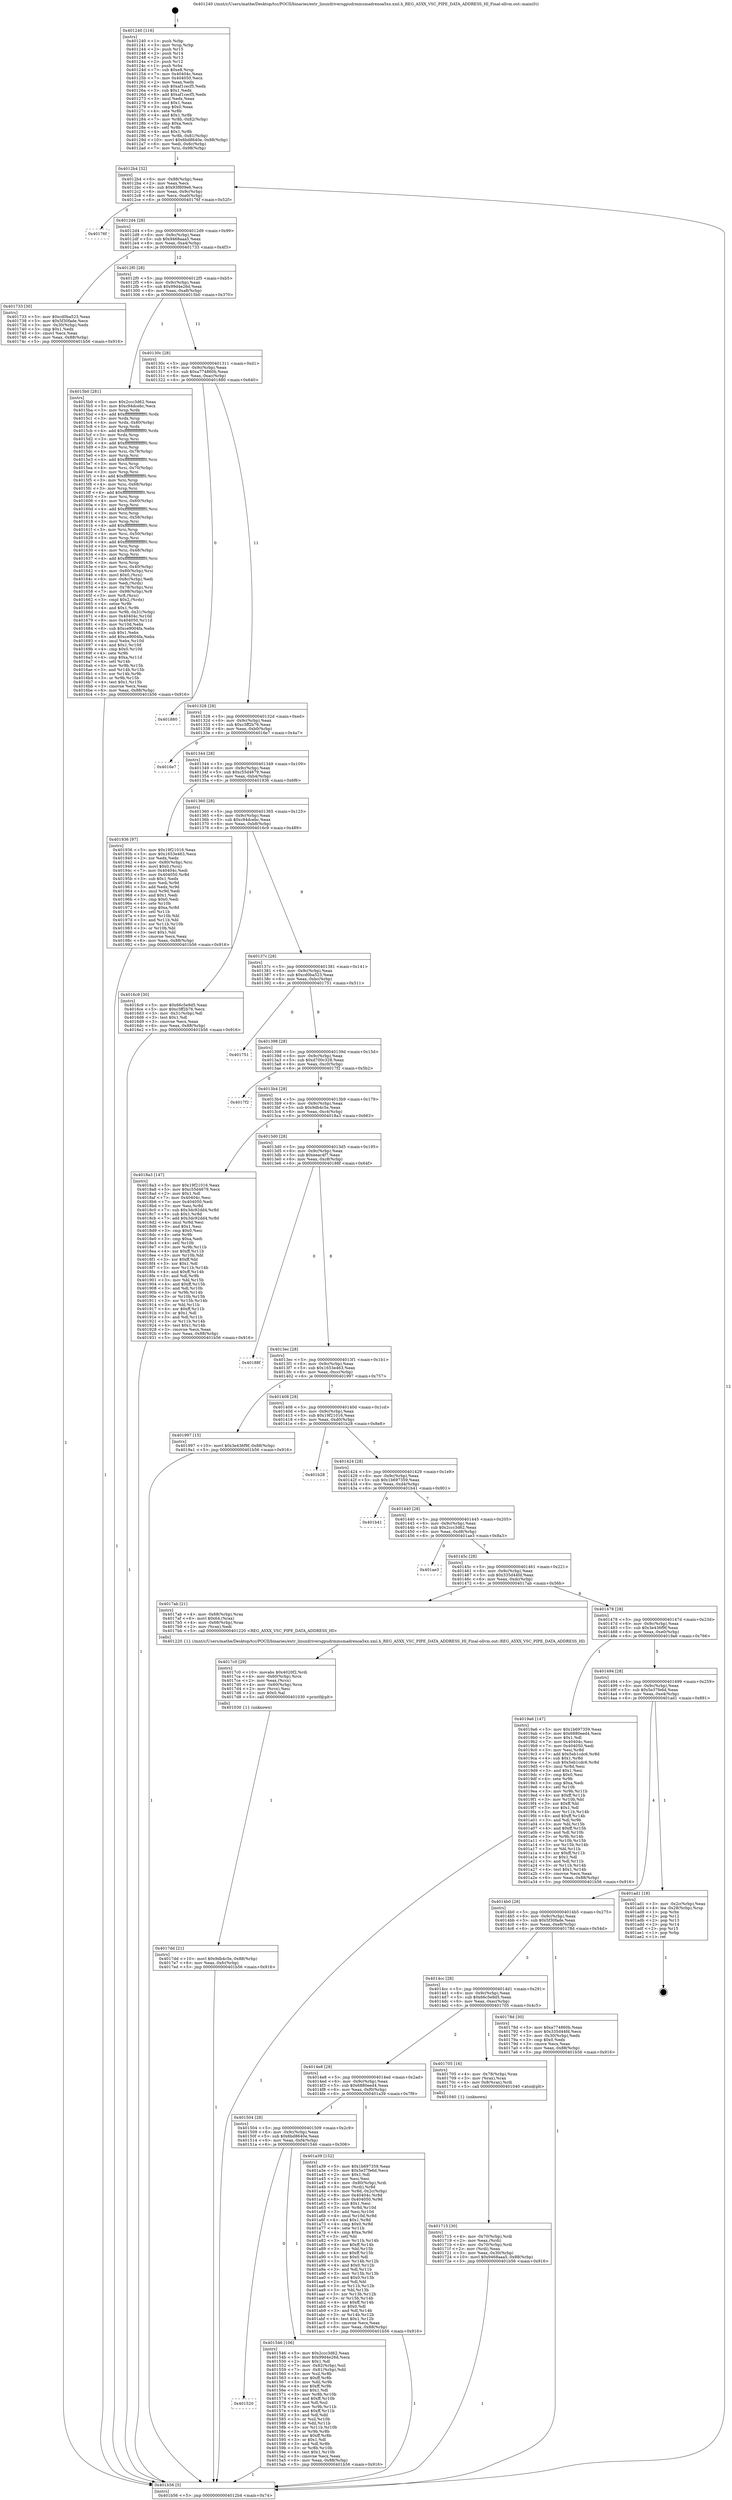 digraph "0x401240" {
  label = "0x401240 (/mnt/c/Users/mathe/Desktop/tcc/POCII/binaries/extr_linuxdriversgpudrmmsmadrenoa5xx.xml.h_REG_A5XX_VSC_PIPE_DATA_ADDRESS_HI_Final-ollvm.out::main(0))"
  labelloc = "t"
  node[shape=record]

  Entry [label="",width=0.3,height=0.3,shape=circle,fillcolor=black,style=filled]
  "0x4012b4" [label="{
     0x4012b4 [32]\l
     | [instrs]\l
     &nbsp;&nbsp;0x4012b4 \<+6\>: mov -0x88(%rbp),%eax\l
     &nbsp;&nbsp;0x4012ba \<+2\>: mov %eax,%ecx\l
     &nbsp;&nbsp;0x4012bc \<+6\>: sub $0x93f809e6,%ecx\l
     &nbsp;&nbsp;0x4012c2 \<+6\>: mov %eax,-0x9c(%rbp)\l
     &nbsp;&nbsp;0x4012c8 \<+6\>: mov %ecx,-0xa0(%rbp)\l
     &nbsp;&nbsp;0x4012ce \<+6\>: je 000000000040176f \<main+0x52f\>\l
  }"]
  "0x40176f" [label="{
     0x40176f\l
  }", style=dashed]
  "0x4012d4" [label="{
     0x4012d4 [28]\l
     | [instrs]\l
     &nbsp;&nbsp;0x4012d4 \<+5\>: jmp 00000000004012d9 \<main+0x99\>\l
     &nbsp;&nbsp;0x4012d9 \<+6\>: mov -0x9c(%rbp),%eax\l
     &nbsp;&nbsp;0x4012df \<+5\>: sub $0x9468aaa5,%eax\l
     &nbsp;&nbsp;0x4012e4 \<+6\>: mov %eax,-0xa4(%rbp)\l
     &nbsp;&nbsp;0x4012ea \<+6\>: je 0000000000401733 \<main+0x4f3\>\l
  }"]
  Exit [label="",width=0.3,height=0.3,shape=circle,fillcolor=black,style=filled,peripheries=2]
  "0x401733" [label="{
     0x401733 [30]\l
     | [instrs]\l
     &nbsp;&nbsp;0x401733 \<+5\>: mov $0xcd0ba523,%eax\l
     &nbsp;&nbsp;0x401738 \<+5\>: mov $0x5f30fade,%ecx\l
     &nbsp;&nbsp;0x40173d \<+3\>: mov -0x30(%rbp),%edx\l
     &nbsp;&nbsp;0x401740 \<+3\>: cmp $0x1,%edx\l
     &nbsp;&nbsp;0x401743 \<+3\>: cmovl %ecx,%eax\l
     &nbsp;&nbsp;0x401746 \<+6\>: mov %eax,-0x88(%rbp)\l
     &nbsp;&nbsp;0x40174c \<+5\>: jmp 0000000000401b56 \<main+0x916\>\l
  }"]
  "0x4012f0" [label="{
     0x4012f0 [28]\l
     | [instrs]\l
     &nbsp;&nbsp;0x4012f0 \<+5\>: jmp 00000000004012f5 \<main+0xb5\>\l
     &nbsp;&nbsp;0x4012f5 \<+6\>: mov -0x9c(%rbp),%eax\l
     &nbsp;&nbsp;0x4012fb \<+5\>: sub $0x99d4e26d,%eax\l
     &nbsp;&nbsp;0x401300 \<+6\>: mov %eax,-0xa8(%rbp)\l
     &nbsp;&nbsp;0x401306 \<+6\>: je 00000000004015b0 \<main+0x370\>\l
  }"]
  "0x4017dd" [label="{
     0x4017dd [21]\l
     | [instrs]\l
     &nbsp;&nbsp;0x4017dd \<+10\>: movl $0x9db4c5e,-0x88(%rbp)\l
     &nbsp;&nbsp;0x4017e7 \<+6\>: mov %eax,-0xfc(%rbp)\l
     &nbsp;&nbsp;0x4017ed \<+5\>: jmp 0000000000401b56 \<main+0x916\>\l
  }"]
  "0x4015b0" [label="{
     0x4015b0 [281]\l
     | [instrs]\l
     &nbsp;&nbsp;0x4015b0 \<+5\>: mov $0x2ccc3d62,%eax\l
     &nbsp;&nbsp;0x4015b5 \<+5\>: mov $0xc94dcebc,%ecx\l
     &nbsp;&nbsp;0x4015ba \<+3\>: mov %rsp,%rdx\l
     &nbsp;&nbsp;0x4015bd \<+4\>: add $0xfffffffffffffff0,%rdx\l
     &nbsp;&nbsp;0x4015c1 \<+3\>: mov %rdx,%rsp\l
     &nbsp;&nbsp;0x4015c4 \<+4\>: mov %rdx,-0x80(%rbp)\l
     &nbsp;&nbsp;0x4015c8 \<+3\>: mov %rsp,%rdx\l
     &nbsp;&nbsp;0x4015cb \<+4\>: add $0xfffffffffffffff0,%rdx\l
     &nbsp;&nbsp;0x4015cf \<+3\>: mov %rdx,%rsp\l
     &nbsp;&nbsp;0x4015d2 \<+3\>: mov %rsp,%rsi\l
     &nbsp;&nbsp;0x4015d5 \<+4\>: add $0xfffffffffffffff0,%rsi\l
     &nbsp;&nbsp;0x4015d9 \<+3\>: mov %rsi,%rsp\l
     &nbsp;&nbsp;0x4015dc \<+4\>: mov %rsi,-0x78(%rbp)\l
     &nbsp;&nbsp;0x4015e0 \<+3\>: mov %rsp,%rsi\l
     &nbsp;&nbsp;0x4015e3 \<+4\>: add $0xfffffffffffffff0,%rsi\l
     &nbsp;&nbsp;0x4015e7 \<+3\>: mov %rsi,%rsp\l
     &nbsp;&nbsp;0x4015ea \<+4\>: mov %rsi,-0x70(%rbp)\l
     &nbsp;&nbsp;0x4015ee \<+3\>: mov %rsp,%rsi\l
     &nbsp;&nbsp;0x4015f1 \<+4\>: add $0xfffffffffffffff0,%rsi\l
     &nbsp;&nbsp;0x4015f5 \<+3\>: mov %rsi,%rsp\l
     &nbsp;&nbsp;0x4015f8 \<+4\>: mov %rsi,-0x68(%rbp)\l
     &nbsp;&nbsp;0x4015fc \<+3\>: mov %rsp,%rsi\l
     &nbsp;&nbsp;0x4015ff \<+4\>: add $0xfffffffffffffff0,%rsi\l
     &nbsp;&nbsp;0x401603 \<+3\>: mov %rsi,%rsp\l
     &nbsp;&nbsp;0x401606 \<+4\>: mov %rsi,-0x60(%rbp)\l
     &nbsp;&nbsp;0x40160a \<+3\>: mov %rsp,%rsi\l
     &nbsp;&nbsp;0x40160d \<+4\>: add $0xfffffffffffffff0,%rsi\l
     &nbsp;&nbsp;0x401611 \<+3\>: mov %rsi,%rsp\l
     &nbsp;&nbsp;0x401614 \<+4\>: mov %rsi,-0x58(%rbp)\l
     &nbsp;&nbsp;0x401618 \<+3\>: mov %rsp,%rsi\l
     &nbsp;&nbsp;0x40161b \<+4\>: add $0xfffffffffffffff0,%rsi\l
     &nbsp;&nbsp;0x40161f \<+3\>: mov %rsi,%rsp\l
     &nbsp;&nbsp;0x401622 \<+4\>: mov %rsi,-0x50(%rbp)\l
     &nbsp;&nbsp;0x401626 \<+3\>: mov %rsp,%rsi\l
     &nbsp;&nbsp;0x401629 \<+4\>: add $0xfffffffffffffff0,%rsi\l
     &nbsp;&nbsp;0x40162d \<+3\>: mov %rsi,%rsp\l
     &nbsp;&nbsp;0x401630 \<+4\>: mov %rsi,-0x48(%rbp)\l
     &nbsp;&nbsp;0x401634 \<+3\>: mov %rsp,%rsi\l
     &nbsp;&nbsp;0x401637 \<+4\>: add $0xfffffffffffffff0,%rsi\l
     &nbsp;&nbsp;0x40163b \<+3\>: mov %rsi,%rsp\l
     &nbsp;&nbsp;0x40163e \<+4\>: mov %rsi,-0x40(%rbp)\l
     &nbsp;&nbsp;0x401642 \<+4\>: mov -0x80(%rbp),%rsi\l
     &nbsp;&nbsp;0x401646 \<+6\>: movl $0x0,(%rsi)\l
     &nbsp;&nbsp;0x40164c \<+6\>: mov -0x8c(%rbp),%edi\l
     &nbsp;&nbsp;0x401652 \<+2\>: mov %edi,(%rdx)\l
     &nbsp;&nbsp;0x401654 \<+4\>: mov -0x78(%rbp),%rsi\l
     &nbsp;&nbsp;0x401658 \<+7\>: mov -0x98(%rbp),%r8\l
     &nbsp;&nbsp;0x40165f \<+3\>: mov %r8,(%rsi)\l
     &nbsp;&nbsp;0x401662 \<+3\>: cmpl $0x2,(%rdx)\l
     &nbsp;&nbsp;0x401665 \<+4\>: setne %r9b\l
     &nbsp;&nbsp;0x401669 \<+4\>: and $0x1,%r9b\l
     &nbsp;&nbsp;0x40166d \<+4\>: mov %r9b,-0x31(%rbp)\l
     &nbsp;&nbsp;0x401671 \<+8\>: mov 0x40404c,%r10d\l
     &nbsp;&nbsp;0x401679 \<+8\>: mov 0x404050,%r11d\l
     &nbsp;&nbsp;0x401681 \<+3\>: mov %r10d,%ebx\l
     &nbsp;&nbsp;0x401684 \<+6\>: sub $0xce9004fa,%ebx\l
     &nbsp;&nbsp;0x40168a \<+3\>: sub $0x1,%ebx\l
     &nbsp;&nbsp;0x40168d \<+6\>: add $0xce9004fa,%ebx\l
     &nbsp;&nbsp;0x401693 \<+4\>: imul %ebx,%r10d\l
     &nbsp;&nbsp;0x401697 \<+4\>: and $0x1,%r10d\l
     &nbsp;&nbsp;0x40169b \<+4\>: cmp $0x0,%r10d\l
     &nbsp;&nbsp;0x40169f \<+4\>: sete %r9b\l
     &nbsp;&nbsp;0x4016a3 \<+4\>: cmp $0xa,%r11d\l
     &nbsp;&nbsp;0x4016a7 \<+4\>: setl %r14b\l
     &nbsp;&nbsp;0x4016ab \<+3\>: mov %r9b,%r15b\l
     &nbsp;&nbsp;0x4016ae \<+3\>: and %r14b,%r15b\l
     &nbsp;&nbsp;0x4016b1 \<+3\>: xor %r14b,%r9b\l
     &nbsp;&nbsp;0x4016b4 \<+3\>: or %r9b,%r15b\l
     &nbsp;&nbsp;0x4016b7 \<+4\>: test $0x1,%r15b\l
     &nbsp;&nbsp;0x4016bb \<+3\>: cmovne %ecx,%eax\l
     &nbsp;&nbsp;0x4016be \<+6\>: mov %eax,-0x88(%rbp)\l
     &nbsp;&nbsp;0x4016c4 \<+5\>: jmp 0000000000401b56 \<main+0x916\>\l
  }"]
  "0x40130c" [label="{
     0x40130c [28]\l
     | [instrs]\l
     &nbsp;&nbsp;0x40130c \<+5\>: jmp 0000000000401311 \<main+0xd1\>\l
     &nbsp;&nbsp;0x401311 \<+6\>: mov -0x9c(%rbp),%eax\l
     &nbsp;&nbsp;0x401317 \<+5\>: sub $0xa774860b,%eax\l
     &nbsp;&nbsp;0x40131c \<+6\>: mov %eax,-0xac(%rbp)\l
     &nbsp;&nbsp;0x401322 \<+6\>: je 0000000000401880 \<main+0x640\>\l
  }"]
  "0x4017c0" [label="{
     0x4017c0 [29]\l
     | [instrs]\l
     &nbsp;&nbsp;0x4017c0 \<+10\>: movabs $0x4020f2,%rdi\l
     &nbsp;&nbsp;0x4017ca \<+4\>: mov -0x60(%rbp),%rcx\l
     &nbsp;&nbsp;0x4017ce \<+2\>: mov %eax,(%rcx)\l
     &nbsp;&nbsp;0x4017d0 \<+4\>: mov -0x60(%rbp),%rcx\l
     &nbsp;&nbsp;0x4017d4 \<+2\>: mov (%rcx),%esi\l
     &nbsp;&nbsp;0x4017d6 \<+2\>: mov $0x0,%al\l
     &nbsp;&nbsp;0x4017d8 \<+5\>: call 0000000000401030 \<printf@plt\>\l
     | [calls]\l
     &nbsp;&nbsp;0x401030 \{1\} (unknown)\l
  }"]
  "0x401880" [label="{
     0x401880\l
  }", style=dashed]
  "0x401328" [label="{
     0x401328 [28]\l
     | [instrs]\l
     &nbsp;&nbsp;0x401328 \<+5\>: jmp 000000000040132d \<main+0xed\>\l
     &nbsp;&nbsp;0x40132d \<+6\>: mov -0x9c(%rbp),%eax\l
     &nbsp;&nbsp;0x401333 \<+5\>: sub $0xc3ff2b76,%eax\l
     &nbsp;&nbsp;0x401338 \<+6\>: mov %eax,-0xb0(%rbp)\l
     &nbsp;&nbsp;0x40133e \<+6\>: je 00000000004016e7 \<main+0x4a7\>\l
  }"]
  "0x401715" [label="{
     0x401715 [30]\l
     | [instrs]\l
     &nbsp;&nbsp;0x401715 \<+4\>: mov -0x70(%rbp),%rdi\l
     &nbsp;&nbsp;0x401719 \<+2\>: mov %eax,(%rdi)\l
     &nbsp;&nbsp;0x40171b \<+4\>: mov -0x70(%rbp),%rdi\l
     &nbsp;&nbsp;0x40171f \<+2\>: mov (%rdi),%eax\l
     &nbsp;&nbsp;0x401721 \<+3\>: mov %eax,-0x30(%rbp)\l
     &nbsp;&nbsp;0x401724 \<+10\>: movl $0x9468aaa5,-0x88(%rbp)\l
     &nbsp;&nbsp;0x40172e \<+5\>: jmp 0000000000401b56 \<main+0x916\>\l
  }"]
  "0x4016e7" [label="{
     0x4016e7\l
  }", style=dashed]
  "0x401344" [label="{
     0x401344 [28]\l
     | [instrs]\l
     &nbsp;&nbsp;0x401344 \<+5\>: jmp 0000000000401349 \<main+0x109\>\l
     &nbsp;&nbsp;0x401349 \<+6\>: mov -0x9c(%rbp),%eax\l
     &nbsp;&nbsp;0x40134f \<+5\>: sub $0xc55d4679,%eax\l
     &nbsp;&nbsp;0x401354 \<+6\>: mov %eax,-0xb4(%rbp)\l
     &nbsp;&nbsp;0x40135a \<+6\>: je 0000000000401936 \<main+0x6f6\>\l
  }"]
  "0x401240" [label="{
     0x401240 [116]\l
     | [instrs]\l
     &nbsp;&nbsp;0x401240 \<+1\>: push %rbp\l
     &nbsp;&nbsp;0x401241 \<+3\>: mov %rsp,%rbp\l
     &nbsp;&nbsp;0x401244 \<+2\>: push %r15\l
     &nbsp;&nbsp;0x401246 \<+2\>: push %r14\l
     &nbsp;&nbsp;0x401248 \<+2\>: push %r13\l
     &nbsp;&nbsp;0x40124a \<+2\>: push %r12\l
     &nbsp;&nbsp;0x40124c \<+1\>: push %rbx\l
     &nbsp;&nbsp;0x40124d \<+7\>: sub $0xe8,%rsp\l
     &nbsp;&nbsp;0x401254 \<+7\>: mov 0x40404c,%eax\l
     &nbsp;&nbsp;0x40125b \<+7\>: mov 0x404050,%ecx\l
     &nbsp;&nbsp;0x401262 \<+2\>: mov %eax,%edx\l
     &nbsp;&nbsp;0x401264 \<+6\>: sub $0xaf1cecf5,%edx\l
     &nbsp;&nbsp;0x40126a \<+3\>: sub $0x1,%edx\l
     &nbsp;&nbsp;0x40126d \<+6\>: add $0xaf1cecf5,%edx\l
     &nbsp;&nbsp;0x401273 \<+3\>: imul %edx,%eax\l
     &nbsp;&nbsp;0x401276 \<+3\>: and $0x1,%eax\l
     &nbsp;&nbsp;0x401279 \<+3\>: cmp $0x0,%eax\l
     &nbsp;&nbsp;0x40127c \<+4\>: sete %r8b\l
     &nbsp;&nbsp;0x401280 \<+4\>: and $0x1,%r8b\l
     &nbsp;&nbsp;0x401284 \<+7\>: mov %r8b,-0x82(%rbp)\l
     &nbsp;&nbsp;0x40128b \<+3\>: cmp $0xa,%ecx\l
     &nbsp;&nbsp;0x40128e \<+4\>: setl %r8b\l
     &nbsp;&nbsp;0x401292 \<+4\>: and $0x1,%r8b\l
     &nbsp;&nbsp;0x401296 \<+7\>: mov %r8b,-0x81(%rbp)\l
     &nbsp;&nbsp;0x40129d \<+10\>: movl $0x6bd8640e,-0x88(%rbp)\l
     &nbsp;&nbsp;0x4012a7 \<+6\>: mov %edi,-0x8c(%rbp)\l
     &nbsp;&nbsp;0x4012ad \<+7\>: mov %rsi,-0x98(%rbp)\l
  }"]
  "0x401936" [label="{
     0x401936 [97]\l
     | [instrs]\l
     &nbsp;&nbsp;0x401936 \<+5\>: mov $0x19f21016,%eax\l
     &nbsp;&nbsp;0x40193b \<+5\>: mov $0x1653e463,%ecx\l
     &nbsp;&nbsp;0x401940 \<+2\>: xor %edx,%edx\l
     &nbsp;&nbsp;0x401942 \<+4\>: mov -0x80(%rbp),%rsi\l
     &nbsp;&nbsp;0x401946 \<+6\>: movl $0x0,(%rsi)\l
     &nbsp;&nbsp;0x40194c \<+7\>: mov 0x40404c,%edi\l
     &nbsp;&nbsp;0x401953 \<+8\>: mov 0x404050,%r8d\l
     &nbsp;&nbsp;0x40195b \<+3\>: sub $0x1,%edx\l
     &nbsp;&nbsp;0x40195e \<+3\>: mov %edi,%r9d\l
     &nbsp;&nbsp;0x401961 \<+3\>: add %edx,%r9d\l
     &nbsp;&nbsp;0x401964 \<+4\>: imul %r9d,%edi\l
     &nbsp;&nbsp;0x401968 \<+3\>: and $0x1,%edi\l
     &nbsp;&nbsp;0x40196b \<+3\>: cmp $0x0,%edi\l
     &nbsp;&nbsp;0x40196e \<+4\>: sete %r10b\l
     &nbsp;&nbsp;0x401972 \<+4\>: cmp $0xa,%r8d\l
     &nbsp;&nbsp;0x401976 \<+4\>: setl %r11b\l
     &nbsp;&nbsp;0x40197a \<+3\>: mov %r10b,%bl\l
     &nbsp;&nbsp;0x40197d \<+3\>: and %r11b,%bl\l
     &nbsp;&nbsp;0x401980 \<+3\>: xor %r11b,%r10b\l
     &nbsp;&nbsp;0x401983 \<+3\>: or %r10b,%bl\l
     &nbsp;&nbsp;0x401986 \<+3\>: test $0x1,%bl\l
     &nbsp;&nbsp;0x401989 \<+3\>: cmovne %ecx,%eax\l
     &nbsp;&nbsp;0x40198c \<+6\>: mov %eax,-0x88(%rbp)\l
     &nbsp;&nbsp;0x401992 \<+5\>: jmp 0000000000401b56 \<main+0x916\>\l
  }"]
  "0x401360" [label="{
     0x401360 [28]\l
     | [instrs]\l
     &nbsp;&nbsp;0x401360 \<+5\>: jmp 0000000000401365 \<main+0x125\>\l
     &nbsp;&nbsp;0x401365 \<+6\>: mov -0x9c(%rbp),%eax\l
     &nbsp;&nbsp;0x40136b \<+5\>: sub $0xc94dcebc,%eax\l
     &nbsp;&nbsp;0x401370 \<+6\>: mov %eax,-0xb8(%rbp)\l
     &nbsp;&nbsp;0x401376 \<+6\>: je 00000000004016c9 \<main+0x489\>\l
  }"]
  "0x401b56" [label="{
     0x401b56 [5]\l
     | [instrs]\l
     &nbsp;&nbsp;0x401b56 \<+5\>: jmp 00000000004012b4 \<main+0x74\>\l
  }"]
  "0x4016c9" [label="{
     0x4016c9 [30]\l
     | [instrs]\l
     &nbsp;&nbsp;0x4016c9 \<+5\>: mov $0x66c5e9d5,%eax\l
     &nbsp;&nbsp;0x4016ce \<+5\>: mov $0xc3ff2b76,%ecx\l
     &nbsp;&nbsp;0x4016d3 \<+3\>: mov -0x31(%rbp),%dl\l
     &nbsp;&nbsp;0x4016d6 \<+3\>: test $0x1,%dl\l
     &nbsp;&nbsp;0x4016d9 \<+3\>: cmovne %ecx,%eax\l
     &nbsp;&nbsp;0x4016dc \<+6\>: mov %eax,-0x88(%rbp)\l
     &nbsp;&nbsp;0x4016e2 \<+5\>: jmp 0000000000401b56 \<main+0x916\>\l
  }"]
  "0x40137c" [label="{
     0x40137c [28]\l
     | [instrs]\l
     &nbsp;&nbsp;0x40137c \<+5\>: jmp 0000000000401381 \<main+0x141\>\l
     &nbsp;&nbsp;0x401381 \<+6\>: mov -0x9c(%rbp),%eax\l
     &nbsp;&nbsp;0x401387 \<+5\>: sub $0xcd0ba523,%eax\l
     &nbsp;&nbsp;0x40138c \<+6\>: mov %eax,-0xbc(%rbp)\l
     &nbsp;&nbsp;0x401392 \<+6\>: je 0000000000401751 \<main+0x511\>\l
  }"]
  "0x401520" [label="{
     0x401520\l
  }", style=dashed]
  "0x401751" [label="{
     0x401751\l
  }", style=dashed]
  "0x401398" [label="{
     0x401398 [28]\l
     | [instrs]\l
     &nbsp;&nbsp;0x401398 \<+5\>: jmp 000000000040139d \<main+0x15d\>\l
     &nbsp;&nbsp;0x40139d \<+6\>: mov -0x9c(%rbp),%eax\l
     &nbsp;&nbsp;0x4013a3 \<+5\>: sub $0xd700c328,%eax\l
     &nbsp;&nbsp;0x4013a8 \<+6\>: mov %eax,-0xc0(%rbp)\l
     &nbsp;&nbsp;0x4013ae \<+6\>: je 00000000004017f2 \<main+0x5b2\>\l
  }"]
  "0x401546" [label="{
     0x401546 [106]\l
     | [instrs]\l
     &nbsp;&nbsp;0x401546 \<+5\>: mov $0x2ccc3d62,%eax\l
     &nbsp;&nbsp;0x40154b \<+5\>: mov $0x99d4e26d,%ecx\l
     &nbsp;&nbsp;0x401550 \<+2\>: mov $0x1,%dl\l
     &nbsp;&nbsp;0x401552 \<+7\>: mov -0x82(%rbp),%sil\l
     &nbsp;&nbsp;0x401559 \<+7\>: mov -0x81(%rbp),%dil\l
     &nbsp;&nbsp;0x401560 \<+3\>: mov %sil,%r8b\l
     &nbsp;&nbsp;0x401563 \<+4\>: xor $0xff,%r8b\l
     &nbsp;&nbsp;0x401567 \<+3\>: mov %dil,%r9b\l
     &nbsp;&nbsp;0x40156a \<+4\>: xor $0xff,%r9b\l
     &nbsp;&nbsp;0x40156e \<+3\>: xor $0x1,%dl\l
     &nbsp;&nbsp;0x401571 \<+3\>: mov %r8b,%r10b\l
     &nbsp;&nbsp;0x401574 \<+4\>: and $0xff,%r10b\l
     &nbsp;&nbsp;0x401578 \<+3\>: and %dl,%sil\l
     &nbsp;&nbsp;0x40157b \<+3\>: mov %r9b,%r11b\l
     &nbsp;&nbsp;0x40157e \<+4\>: and $0xff,%r11b\l
     &nbsp;&nbsp;0x401582 \<+3\>: and %dl,%dil\l
     &nbsp;&nbsp;0x401585 \<+3\>: or %sil,%r10b\l
     &nbsp;&nbsp;0x401588 \<+3\>: or %dil,%r11b\l
     &nbsp;&nbsp;0x40158b \<+3\>: xor %r11b,%r10b\l
     &nbsp;&nbsp;0x40158e \<+3\>: or %r9b,%r8b\l
     &nbsp;&nbsp;0x401591 \<+4\>: xor $0xff,%r8b\l
     &nbsp;&nbsp;0x401595 \<+3\>: or $0x1,%dl\l
     &nbsp;&nbsp;0x401598 \<+3\>: and %dl,%r8b\l
     &nbsp;&nbsp;0x40159b \<+3\>: or %r8b,%r10b\l
     &nbsp;&nbsp;0x40159e \<+4\>: test $0x1,%r10b\l
     &nbsp;&nbsp;0x4015a2 \<+3\>: cmovne %ecx,%eax\l
     &nbsp;&nbsp;0x4015a5 \<+6\>: mov %eax,-0x88(%rbp)\l
     &nbsp;&nbsp;0x4015ab \<+5\>: jmp 0000000000401b56 \<main+0x916\>\l
  }"]
  "0x4017f2" [label="{
     0x4017f2\l
  }", style=dashed]
  "0x4013b4" [label="{
     0x4013b4 [28]\l
     | [instrs]\l
     &nbsp;&nbsp;0x4013b4 \<+5\>: jmp 00000000004013b9 \<main+0x179\>\l
     &nbsp;&nbsp;0x4013b9 \<+6\>: mov -0x9c(%rbp),%eax\l
     &nbsp;&nbsp;0x4013bf \<+5\>: sub $0x9db4c5e,%eax\l
     &nbsp;&nbsp;0x4013c4 \<+6\>: mov %eax,-0xc4(%rbp)\l
     &nbsp;&nbsp;0x4013ca \<+6\>: je 00000000004018a3 \<main+0x663\>\l
  }"]
  "0x401504" [label="{
     0x401504 [28]\l
     | [instrs]\l
     &nbsp;&nbsp;0x401504 \<+5\>: jmp 0000000000401509 \<main+0x2c9\>\l
     &nbsp;&nbsp;0x401509 \<+6\>: mov -0x9c(%rbp),%eax\l
     &nbsp;&nbsp;0x40150f \<+5\>: sub $0x6bd8640e,%eax\l
     &nbsp;&nbsp;0x401514 \<+6\>: mov %eax,-0xf4(%rbp)\l
     &nbsp;&nbsp;0x40151a \<+6\>: je 0000000000401546 \<main+0x306\>\l
  }"]
  "0x4018a3" [label="{
     0x4018a3 [147]\l
     | [instrs]\l
     &nbsp;&nbsp;0x4018a3 \<+5\>: mov $0x19f21016,%eax\l
     &nbsp;&nbsp;0x4018a8 \<+5\>: mov $0xc55d4679,%ecx\l
     &nbsp;&nbsp;0x4018ad \<+2\>: mov $0x1,%dl\l
     &nbsp;&nbsp;0x4018af \<+7\>: mov 0x40404c,%esi\l
     &nbsp;&nbsp;0x4018b6 \<+7\>: mov 0x404050,%edi\l
     &nbsp;&nbsp;0x4018bd \<+3\>: mov %esi,%r8d\l
     &nbsp;&nbsp;0x4018c0 \<+7\>: sub $0x3dc92dd4,%r8d\l
     &nbsp;&nbsp;0x4018c7 \<+4\>: sub $0x1,%r8d\l
     &nbsp;&nbsp;0x4018cb \<+7\>: add $0x3dc92dd4,%r8d\l
     &nbsp;&nbsp;0x4018d2 \<+4\>: imul %r8d,%esi\l
     &nbsp;&nbsp;0x4018d6 \<+3\>: and $0x1,%esi\l
     &nbsp;&nbsp;0x4018d9 \<+3\>: cmp $0x0,%esi\l
     &nbsp;&nbsp;0x4018dc \<+4\>: sete %r9b\l
     &nbsp;&nbsp;0x4018e0 \<+3\>: cmp $0xa,%edi\l
     &nbsp;&nbsp;0x4018e3 \<+4\>: setl %r10b\l
     &nbsp;&nbsp;0x4018e7 \<+3\>: mov %r9b,%r11b\l
     &nbsp;&nbsp;0x4018ea \<+4\>: xor $0xff,%r11b\l
     &nbsp;&nbsp;0x4018ee \<+3\>: mov %r10b,%bl\l
     &nbsp;&nbsp;0x4018f1 \<+3\>: xor $0xff,%bl\l
     &nbsp;&nbsp;0x4018f4 \<+3\>: xor $0x1,%dl\l
     &nbsp;&nbsp;0x4018f7 \<+3\>: mov %r11b,%r14b\l
     &nbsp;&nbsp;0x4018fa \<+4\>: and $0xff,%r14b\l
     &nbsp;&nbsp;0x4018fe \<+3\>: and %dl,%r9b\l
     &nbsp;&nbsp;0x401901 \<+3\>: mov %bl,%r15b\l
     &nbsp;&nbsp;0x401904 \<+4\>: and $0xff,%r15b\l
     &nbsp;&nbsp;0x401908 \<+3\>: and %dl,%r10b\l
     &nbsp;&nbsp;0x40190b \<+3\>: or %r9b,%r14b\l
     &nbsp;&nbsp;0x40190e \<+3\>: or %r10b,%r15b\l
     &nbsp;&nbsp;0x401911 \<+3\>: xor %r15b,%r14b\l
     &nbsp;&nbsp;0x401914 \<+3\>: or %bl,%r11b\l
     &nbsp;&nbsp;0x401917 \<+4\>: xor $0xff,%r11b\l
     &nbsp;&nbsp;0x40191b \<+3\>: or $0x1,%dl\l
     &nbsp;&nbsp;0x40191e \<+3\>: and %dl,%r11b\l
     &nbsp;&nbsp;0x401921 \<+3\>: or %r11b,%r14b\l
     &nbsp;&nbsp;0x401924 \<+4\>: test $0x1,%r14b\l
     &nbsp;&nbsp;0x401928 \<+3\>: cmovne %ecx,%eax\l
     &nbsp;&nbsp;0x40192b \<+6\>: mov %eax,-0x88(%rbp)\l
     &nbsp;&nbsp;0x401931 \<+5\>: jmp 0000000000401b56 \<main+0x916\>\l
  }"]
  "0x4013d0" [label="{
     0x4013d0 [28]\l
     | [instrs]\l
     &nbsp;&nbsp;0x4013d0 \<+5\>: jmp 00000000004013d5 \<main+0x195\>\l
     &nbsp;&nbsp;0x4013d5 \<+6\>: mov -0x9c(%rbp),%eax\l
     &nbsp;&nbsp;0x4013db \<+5\>: sub $0xeeac4f7,%eax\l
     &nbsp;&nbsp;0x4013e0 \<+6\>: mov %eax,-0xc8(%rbp)\l
     &nbsp;&nbsp;0x4013e6 \<+6\>: je 000000000040188f \<main+0x64f\>\l
  }"]
  "0x401a39" [label="{
     0x401a39 [152]\l
     | [instrs]\l
     &nbsp;&nbsp;0x401a39 \<+5\>: mov $0x1b697359,%eax\l
     &nbsp;&nbsp;0x401a3e \<+5\>: mov $0x5e37fe6d,%ecx\l
     &nbsp;&nbsp;0x401a43 \<+2\>: mov $0x1,%dl\l
     &nbsp;&nbsp;0x401a45 \<+2\>: xor %esi,%esi\l
     &nbsp;&nbsp;0x401a47 \<+4\>: mov -0x80(%rbp),%rdi\l
     &nbsp;&nbsp;0x401a4b \<+3\>: mov (%rdi),%r8d\l
     &nbsp;&nbsp;0x401a4e \<+4\>: mov %r8d,-0x2c(%rbp)\l
     &nbsp;&nbsp;0x401a52 \<+8\>: mov 0x40404c,%r8d\l
     &nbsp;&nbsp;0x401a5a \<+8\>: mov 0x404050,%r9d\l
     &nbsp;&nbsp;0x401a62 \<+3\>: sub $0x1,%esi\l
     &nbsp;&nbsp;0x401a65 \<+3\>: mov %r8d,%r10d\l
     &nbsp;&nbsp;0x401a68 \<+3\>: add %esi,%r10d\l
     &nbsp;&nbsp;0x401a6b \<+4\>: imul %r10d,%r8d\l
     &nbsp;&nbsp;0x401a6f \<+4\>: and $0x1,%r8d\l
     &nbsp;&nbsp;0x401a73 \<+4\>: cmp $0x0,%r8d\l
     &nbsp;&nbsp;0x401a77 \<+4\>: sete %r11b\l
     &nbsp;&nbsp;0x401a7b \<+4\>: cmp $0xa,%r9d\l
     &nbsp;&nbsp;0x401a7f \<+3\>: setl %bl\l
     &nbsp;&nbsp;0x401a82 \<+3\>: mov %r11b,%r14b\l
     &nbsp;&nbsp;0x401a85 \<+4\>: xor $0xff,%r14b\l
     &nbsp;&nbsp;0x401a89 \<+3\>: mov %bl,%r15b\l
     &nbsp;&nbsp;0x401a8c \<+4\>: xor $0xff,%r15b\l
     &nbsp;&nbsp;0x401a90 \<+3\>: xor $0x0,%dl\l
     &nbsp;&nbsp;0x401a93 \<+3\>: mov %r14b,%r12b\l
     &nbsp;&nbsp;0x401a96 \<+4\>: and $0x0,%r12b\l
     &nbsp;&nbsp;0x401a9a \<+3\>: and %dl,%r11b\l
     &nbsp;&nbsp;0x401a9d \<+3\>: mov %r15b,%r13b\l
     &nbsp;&nbsp;0x401aa0 \<+4\>: and $0x0,%r13b\l
     &nbsp;&nbsp;0x401aa4 \<+2\>: and %dl,%bl\l
     &nbsp;&nbsp;0x401aa6 \<+3\>: or %r11b,%r12b\l
     &nbsp;&nbsp;0x401aa9 \<+3\>: or %bl,%r13b\l
     &nbsp;&nbsp;0x401aac \<+3\>: xor %r13b,%r12b\l
     &nbsp;&nbsp;0x401aaf \<+3\>: or %r15b,%r14b\l
     &nbsp;&nbsp;0x401ab2 \<+4\>: xor $0xff,%r14b\l
     &nbsp;&nbsp;0x401ab6 \<+3\>: or $0x0,%dl\l
     &nbsp;&nbsp;0x401ab9 \<+3\>: and %dl,%r14b\l
     &nbsp;&nbsp;0x401abc \<+3\>: or %r14b,%r12b\l
     &nbsp;&nbsp;0x401abf \<+4\>: test $0x1,%r12b\l
     &nbsp;&nbsp;0x401ac3 \<+3\>: cmovne %ecx,%eax\l
     &nbsp;&nbsp;0x401ac6 \<+6\>: mov %eax,-0x88(%rbp)\l
     &nbsp;&nbsp;0x401acc \<+5\>: jmp 0000000000401b56 \<main+0x916\>\l
  }"]
  "0x40188f" [label="{
     0x40188f\l
  }", style=dashed]
  "0x4013ec" [label="{
     0x4013ec [28]\l
     | [instrs]\l
     &nbsp;&nbsp;0x4013ec \<+5\>: jmp 00000000004013f1 \<main+0x1b1\>\l
     &nbsp;&nbsp;0x4013f1 \<+6\>: mov -0x9c(%rbp),%eax\l
     &nbsp;&nbsp;0x4013f7 \<+5\>: sub $0x1653e463,%eax\l
     &nbsp;&nbsp;0x4013fc \<+6\>: mov %eax,-0xcc(%rbp)\l
     &nbsp;&nbsp;0x401402 \<+6\>: je 0000000000401997 \<main+0x757\>\l
  }"]
  "0x4014e8" [label="{
     0x4014e8 [28]\l
     | [instrs]\l
     &nbsp;&nbsp;0x4014e8 \<+5\>: jmp 00000000004014ed \<main+0x2ad\>\l
     &nbsp;&nbsp;0x4014ed \<+6\>: mov -0x9c(%rbp),%eax\l
     &nbsp;&nbsp;0x4014f3 \<+5\>: sub $0x6880eed4,%eax\l
     &nbsp;&nbsp;0x4014f8 \<+6\>: mov %eax,-0xf0(%rbp)\l
     &nbsp;&nbsp;0x4014fe \<+6\>: je 0000000000401a39 \<main+0x7f9\>\l
  }"]
  "0x401997" [label="{
     0x401997 [15]\l
     | [instrs]\l
     &nbsp;&nbsp;0x401997 \<+10\>: movl $0x3e436f9f,-0x88(%rbp)\l
     &nbsp;&nbsp;0x4019a1 \<+5\>: jmp 0000000000401b56 \<main+0x916\>\l
  }"]
  "0x401408" [label="{
     0x401408 [28]\l
     | [instrs]\l
     &nbsp;&nbsp;0x401408 \<+5\>: jmp 000000000040140d \<main+0x1cd\>\l
     &nbsp;&nbsp;0x40140d \<+6\>: mov -0x9c(%rbp),%eax\l
     &nbsp;&nbsp;0x401413 \<+5\>: sub $0x19f21016,%eax\l
     &nbsp;&nbsp;0x401418 \<+6\>: mov %eax,-0xd0(%rbp)\l
     &nbsp;&nbsp;0x40141e \<+6\>: je 0000000000401b28 \<main+0x8e8\>\l
  }"]
  "0x401705" [label="{
     0x401705 [16]\l
     | [instrs]\l
     &nbsp;&nbsp;0x401705 \<+4\>: mov -0x78(%rbp),%rax\l
     &nbsp;&nbsp;0x401709 \<+3\>: mov (%rax),%rax\l
     &nbsp;&nbsp;0x40170c \<+4\>: mov 0x8(%rax),%rdi\l
     &nbsp;&nbsp;0x401710 \<+5\>: call 0000000000401040 \<atoi@plt\>\l
     | [calls]\l
     &nbsp;&nbsp;0x401040 \{1\} (unknown)\l
  }"]
  "0x401b28" [label="{
     0x401b28\l
  }", style=dashed]
  "0x401424" [label="{
     0x401424 [28]\l
     | [instrs]\l
     &nbsp;&nbsp;0x401424 \<+5\>: jmp 0000000000401429 \<main+0x1e9\>\l
     &nbsp;&nbsp;0x401429 \<+6\>: mov -0x9c(%rbp),%eax\l
     &nbsp;&nbsp;0x40142f \<+5\>: sub $0x1b697359,%eax\l
     &nbsp;&nbsp;0x401434 \<+6\>: mov %eax,-0xd4(%rbp)\l
     &nbsp;&nbsp;0x40143a \<+6\>: je 0000000000401b41 \<main+0x901\>\l
  }"]
  "0x4014cc" [label="{
     0x4014cc [28]\l
     | [instrs]\l
     &nbsp;&nbsp;0x4014cc \<+5\>: jmp 00000000004014d1 \<main+0x291\>\l
     &nbsp;&nbsp;0x4014d1 \<+6\>: mov -0x9c(%rbp),%eax\l
     &nbsp;&nbsp;0x4014d7 \<+5\>: sub $0x66c5e9d5,%eax\l
     &nbsp;&nbsp;0x4014dc \<+6\>: mov %eax,-0xec(%rbp)\l
     &nbsp;&nbsp;0x4014e2 \<+6\>: je 0000000000401705 \<main+0x4c5\>\l
  }"]
  "0x401b41" [label="{
     0x401b41\l
  }", style=dashed]
  "0x401440" [label="{
     0x401440 [28]\l
     | [instrs]\l
     &nbsp;&nbsp;0x401440 \<+5\>: jmp 0000000000401445 \<main+0x205\>\l
     &nbsp;&nbsp;0x401445 \<+6\>: mov -0x9c(%rbp),%eax\l
     &nbsp;&nbsp;0x40144b \<+5\>: sub $0x2ccc3d62,%eax\l
     &nbsp;&nbsp;0x401450 \<+6\>: mov %eax,-0xd8(%rbp)\l
     &nbsp;&nbsp;0x401456 \<+6\>: je 0000000000401ae3 \<main+0x8a3\>\l
  }"]
  "0x40178d" [label="{
     0x40178d [30]\l
     | [instrs]\l
     &nbsp;&nbsp;0x40178d \<+5\>: mov $0xa774860b,%eax\l
     &nbsp;&nbsp;0x401792 \<+5\>: mov $0x335d44fd,%ecx\l
     &nbsp;&nbsp;0x401797 \<+3\>: mov -0x30(%rbp),%edx\l
     &nbsp;&nbsp;0x40179a \<+3\>: cmp $0x0,%edx\l
     &nbsp;&nbsp;0x40179d \<+3\>: cmove %ecx,%eax\l
     &nbsp;&nbsp;0x4017a0 \<+6\>: mov %eax,-0x88(%rbp)\l
     &nbsp;&nbsp;0x4017a6 \<+5\>: jmp 0000000000401b56 \<main+0x916\>\l
  }"]
  "0x401ae3" [label="{
     0x401ae3\l
  }", style=dashed]
  "0x40145c" [label="{
     0x40145c [28]\l
     | [instrs]\l
     &nbsp;&nbsp;0x40145c \<+5\>: jmp 0000000000401461 \<main+0x221\>\l
     &nbsp;&nbsp;0x401461 \<+6\>: mov -0x9c(%rbp),%eax\l
     &nbsp;&nbsp;0x401467 \<+5\>: sub $0x335d44fd,%eax\l
     &nbsp;&nbsp;0x40146c \<+6\>: mov %eax,-0xdc(%rbp)\l
     &nbsp;&nbsp;0x401472 \<+6\>: je 00000000004017ab \<main+0x56b\>\l
  }"]
  "0x4014b0" [label="{
     0x4014b0 [28]\l
     | [instrs]\l
     &nbsp;&nbsp;0x4014b0 \<+5\>: jmp 00000000004014b5 \<main+0x275\>\l
     &nbsp;&nbsp;0x4014b5 \<+6\>: mov -0x9c(%rbp),%eax\l
     &nbsp;&nbsp;0x4014bb \<+5\>: sub $0x5f30fade,%eax\l
     &nbsp;&nbsp;0x4014c0 \<+6\>: mov %eax,-0xe8(%rbp)\l
     &nbsp;&nbsp;0x4014c6 \<+6\>: je 000000000040178d \<main+0x54d\>\l
  }"]
  "0x4017ab" [label="{
     0x4017ab [21]\l
     | [instrs]\l
     &nbsp;&nbsp;0x4017ab \<+4\>: mov -0x68(%rbp),%rax\l
     &nbsp;&nbsp;0x4017af \<+6\>: movl $0x64,(%rax)\l
     &nbsp;&nbsp;0x4017b5 \<+4\>: mov -0x68(%rbp),%rax\l
     &nbsp;&nbsp;0x4017b9 \<+2\>: mov (%rax),%edi\l
     &nbsp;&nbsp;0x4017bb \<+5\>: call 0000000000401220 \<REG_A5XX_VSC_PIPE_DATA_ADDRESS_HI\>\l
     | [calls]\l
     &nbsp;&nbsp;0x401220 \{1\} (/mnt/c/Users/mathe/Desktop/tcc/POCII/binaries/extr_linuxdriversgpudrmmsmadrenoa5xx.xml.h_REG_A5XX_VSC_PIPE_DATA_ADDRESS_HI_Final-ollvm.out::REG_A5XX_VSC_PIPE_DATA_ADDRESS_HI)\l
  }"]
  "0x401478" [label="{
     0x401478 [28]\l
     | [instrs]\l
     &nbsp;&nbsp;0x401478 \<+5\>: jmp 000000000040147d \<main+0x23d\>\l
     &nbsp;&nbsp;0x40147d \<+6\>: mov -0x9c(%rbp),%eax\l
     &nbsp;&nbsp;0x401483 \<+5\>: sub $0x3e436f9f,%eax\l
     &nbsp;&nbsp;0x401488 \<+6\>: mov %eax,-0xe0(%rbp)\l
     &nbsp;&nbsp;0x40148e \<+6\>: je 00000000004019a6 \<main+0x766\>\l
  }"]
  "0x401ad1" [label="{
     0x401ad1 [18]\l
     | [instrs]\l
     &nbsp;&nbsp;0x401ad1 \<+3\>: mov -0x2c(%rbp),%eax\l
     &nbsp;&nbsp;0x401ad4 \<+4\>: lea -0x28(%rbp),%rsp\l
     &nbsp;&nbsp;0x401ad8 \<+1\>: pop %rbx\l
     &nbsp;&nbsp;0x401ad9 \<+2\>: pop %r12\l
     &nbsp;&nbsp;0x401adb \<+2\>: pop %r13\l
     &nbsp;&nbsp;0x401add \<+2\>: pop %r14\l
     &nbsp;&nbsp;0x401adf \<+2\>: pop %r15\l
     &nbsp;&nbsp;0x401ae1 \<+1\>: pop %rbp\l
     &nbsp;&nbsp;0x401ae2 \<+1\>: ret\l
  }"]
  "0x4019a6" [label="{
     0x4019a6 [147]\l
     | [instrs]\l
     &nbsp;&nbsp;0x4019a6 \<+5\>: mov $0x1b697359,%eax\l
     &nbsp;&nbsp;0x4019ab \<+5\>: mov $0x6880eed4,%ecx\l
     &nbsp;&nbsp;0x4019b0 \<+2\>: mov $0x1,%dl\l
     &nbsp;&nbsp;0x4019b2 \<+7\>: mov 0x40404c,%esi\l
     &nbsp;&nbsp;0x4019b9 \<+7\>: mov 0x404050,%edi\l
     &nbsp;&nbsp;0x4019c0 \<+3\>: mov %esi,%r8d\l
     &nbsp;&nbsp;0x4019c3 \<+7\>: add $0x5eb1cdc6,%r8d\l
     &nbsp;&nbsp;0x4019ca \<+4\>: sub $0x1,%r8d\l
     &nbsp;&nbsp;0x4019ce \<+7\>: sub $0x5eb1cdc6,%r8d\l
     &nbsp;&nbsp;0x4019d5 \<+4\>: imul %r8d,%esi\l
     &nbsp;&nbsp;0x4019d9 \<+3\>: and $0x1,%esi\l
     &nbsp;&nbsp;0x4019dc \<+3\>: cmp $0x0,%esi\l
     &nbsp;&nbsp;0x4019df \<+4\>: sete %r9b\l
     &nbsp;&nbsp;0x4019e3 \<+3\>: cmp $0xa,%edi\l
     &nbsp;&nbsp;0x4019e6 \<+4\>: setl %r10b\l
     &nbsp;&nbsp;0x4019ea \<+3\>: mov %r9b,%r11b\l
     &nbsp;&nbsp;0x4019ed \<+4\>: xor $0xff,%r11b\l
     &nbsp;&nbsp;0x4019f1 \<+3\>: mov %r10b,%bl\l
     &nbsp;&nbsp;0x4019f4 \<+3\>: xor $0xff,%bl\l
     &nbsp;&nbsp;0x4019f7 \<+3\>: xor $0x1,%dl\l
     &nbsp;&nbsp;0x4019fa \<+3\>: mov %r11b,%r14b\l
     &nbsp;&nbsp;0x4019fd \<+4\>: and $0xff,%r14b\l
     &nbsp;&nbsp;0x401a01 \<+3\>: and %dl,%r9b\l
     &nbsp;&nbsp;0x401a04 \<+3\>: mov %bl,%r15b\l
     &nbsp;&nbsp;0x401a07 \<+4\>: and $0xff,%r15b\l
     &nbsp;&nbsp;0x401a0b \<+3\>: and %dl,%r10b\l
     &nbsp;&nbsp;0x401a0e \<+3\>: or %r9b,%r14b\l
     &nbsp;&nbsp;0x401a11 \<+3\>: or %r10b,%r15b\l
     &nbsp;&nbsp;0x401a14 \<+3\>: xor %r15b,%r14b\l
     &nbsp;&nbsp;0x401a17 \<+3\>: or %bl,%r11b\l
     &nbsp;&nbsp;0x401a1a \<+4\>: xor $0xff,%r11b\l
     &nbsp;&nbsp;0x401a1e \<+3\>: or $0x1,%dl\l
     &nbsp;&nbsp;0x401a21 \<+3\>: and %dl,%r11b\l
     &nbsp;&nbsp;0x401a24 \<+3\>: or %r11b,%r14b\l
     &nbsp;&nbsp;0x401a27 \<+4\>: test $0x1,%r14b\l
     &nbsp;&nbsp;0x401a2b \<+3\>: cmovne %ecx,%eax\l
     &nbsp;&nbsp;0x401a2e \<+6\>: mov %eax,-0x88(%rbp)\l
     &nbsp;&nbsp;0x401a34 \<+5\>: jmp 0000000000401b56 \<main+0x916\>\l
  }"]
  "0x401494" [label="{
     0x401494 [28]\l
     | [instrs]\l
     &nbsp;&nbsp;0x401494 \<+5\>: jmp 0000000000401499 \<main+0x259\>\l
     &nbsp;&nbsp;0x401499 \<+6\>: mov -0x9c(%rbp),%eax\l
     &nbsp;&nbsp;0x40149f \<+5\>: sub $0x5e37fe6d,%eax\l
     &nbsp;&nbsp;0x4014a4 \<+6\>: mov %eax,-0xe4(%rbp)\l
     &nbsp;&nbsp;0x4014aa \<+6\>: je 0000000000401ad1 \<main+0x891\>\l
  }"]
  Entry -> "0x401240" [label=" 1"]
  "0x4012b4" -> "0x40176f" [label=" 0"]
  "0x4012b4" -> "0x4012d4" [label=" 13"]
  "0x401ad1" -> Exit [label=" 1"]
  "0x4012d4" -> "0x401733" [label=" 1"]
  "0x4012d4" -> "0x4012f0" [label=" 12"]
  "0x401a39" -> "0x401b56" [label=" 1"]
  "0x4012f0" -> "0x4015b0" [label=" 1"]
  "0x4012f0" -> "0x40130c" [label=" 11"]
  "0x4019a6" -> "0x401b56" [label=" 1"]
  "0x40130c" -> "0x401880" [label=" 0"]
  "0x40130c" -> "0x401328" [label=" 11"]
  "0x401997" -> "0x401b56" [label=" 1"]
  "0x401328" -> "0x4016e7" [label=" 0"]
  "0x401328" -> "0x401344" [label=" 11"]
  "0x401936" -> "0x401b56" [label=" 1"]
  "0x401344" -> "0x401936" [label=" 1"]
  "0x401344" -> "0x401360" [label=" 10"]
  "0x4017dd" -> "0x401b56" [label=" 1"]
  "0x401360" -> "0x4016c9" [label=" 1"]
  "0x401360" -> "0x40137c" [label=" 9"]
  "0x4017c0" -> "0x4017dd" [label=" 1"]
  "0x40137c" -> "0x401751" [label=" 0"]
  "0x40137c" -> "0x401398" [label=" 9"]
  "0x4017ab" -> "0x4017c0" [label=" 1"]
  "0x401398" -> "0x4017f2" [label=" 0"]
  "0x401398" -> "0x4013b4" [label=" 9"]
  "0x40178d" -> "0x401b56" [label=" 1"]
  "0x4013b4" -> "0x4018a3" [label=" 1"]
  "0x4013b4" -> "0x4013d0" [label=" 8"]
  "0x401715" -> "0x401b56" [label=" 1"]
  "0x4013d0" -> "0x40188f" [label=" 0"]
  "0x4013d0" -> "0x4013ec" [label=" 8"]
  "0x401705" -> "0x401715" [label=" 1"]
  "0x4013ec" -> "0x401997" [label=" 1"]
  "0x4013ec" -> "0x401408" [label=" 7"]
  "0x4015b0" -> "0x401b56" [label=" 1"]
  "0x401408" -> "0x401b28" [label=" 0"]
  "0x401408" -> "0x401424" [label=" 7"]
  "0x4018a3" -> "0x401b56" [label=" 1"]
  "0x401424" -> "0x401b41" [label=" 0"]
  "0x401424" -> "0x401440" [label=" 7"]
  "0x401240" -> "0x4012b4" [label=" 1"]
  "0x401440" -> "0x401ae3" [label=" 0"]
  "0x401440" -> "0x40145c" [label=" 7"]
  "0x401546" -> "0x401b56" [label=" 1"]
  "0x40145c" -> "0x4017ab" [label=" 1"]
  "0x40145c" -> "0x401478" [label=" 6"]
  "0x401504" -> "0x401546" [label=" 1"]
  "0x401478" -> "0x4019a6" [label=" 1"]
  "0x401478" -> "0x401494" [label=" 5"]
  "0x401733" -> "0x401b56" [label=" 1"]
  "0x401494" -> "0x401ad1" [label=" 1"]
  "0x401494" -> "0x4014b0" [label=" 4"]
  "0x401504" -> "0x401520" [label=" 0"]
  "0x4014b0" -> "0x40178d" [label=" 1"]
  "0x4014b0" -> "0x4014cc" [label=" 3"]
  "0x401b56" -> "0x4012b4" [label=" 12"]
  "0x4014cc" -> "0x401705" [label=" 1"]
  "0x4014cc" -> "0x4014e8" [label=" 2"]
  "0x4016c9" -> "0x401b56" [label=" 1"]
  "0x4014e8" -> "0x401a39" [label=" 1"]
  "0x4014e8" -> "0x401504" [label=" 1"]
}
